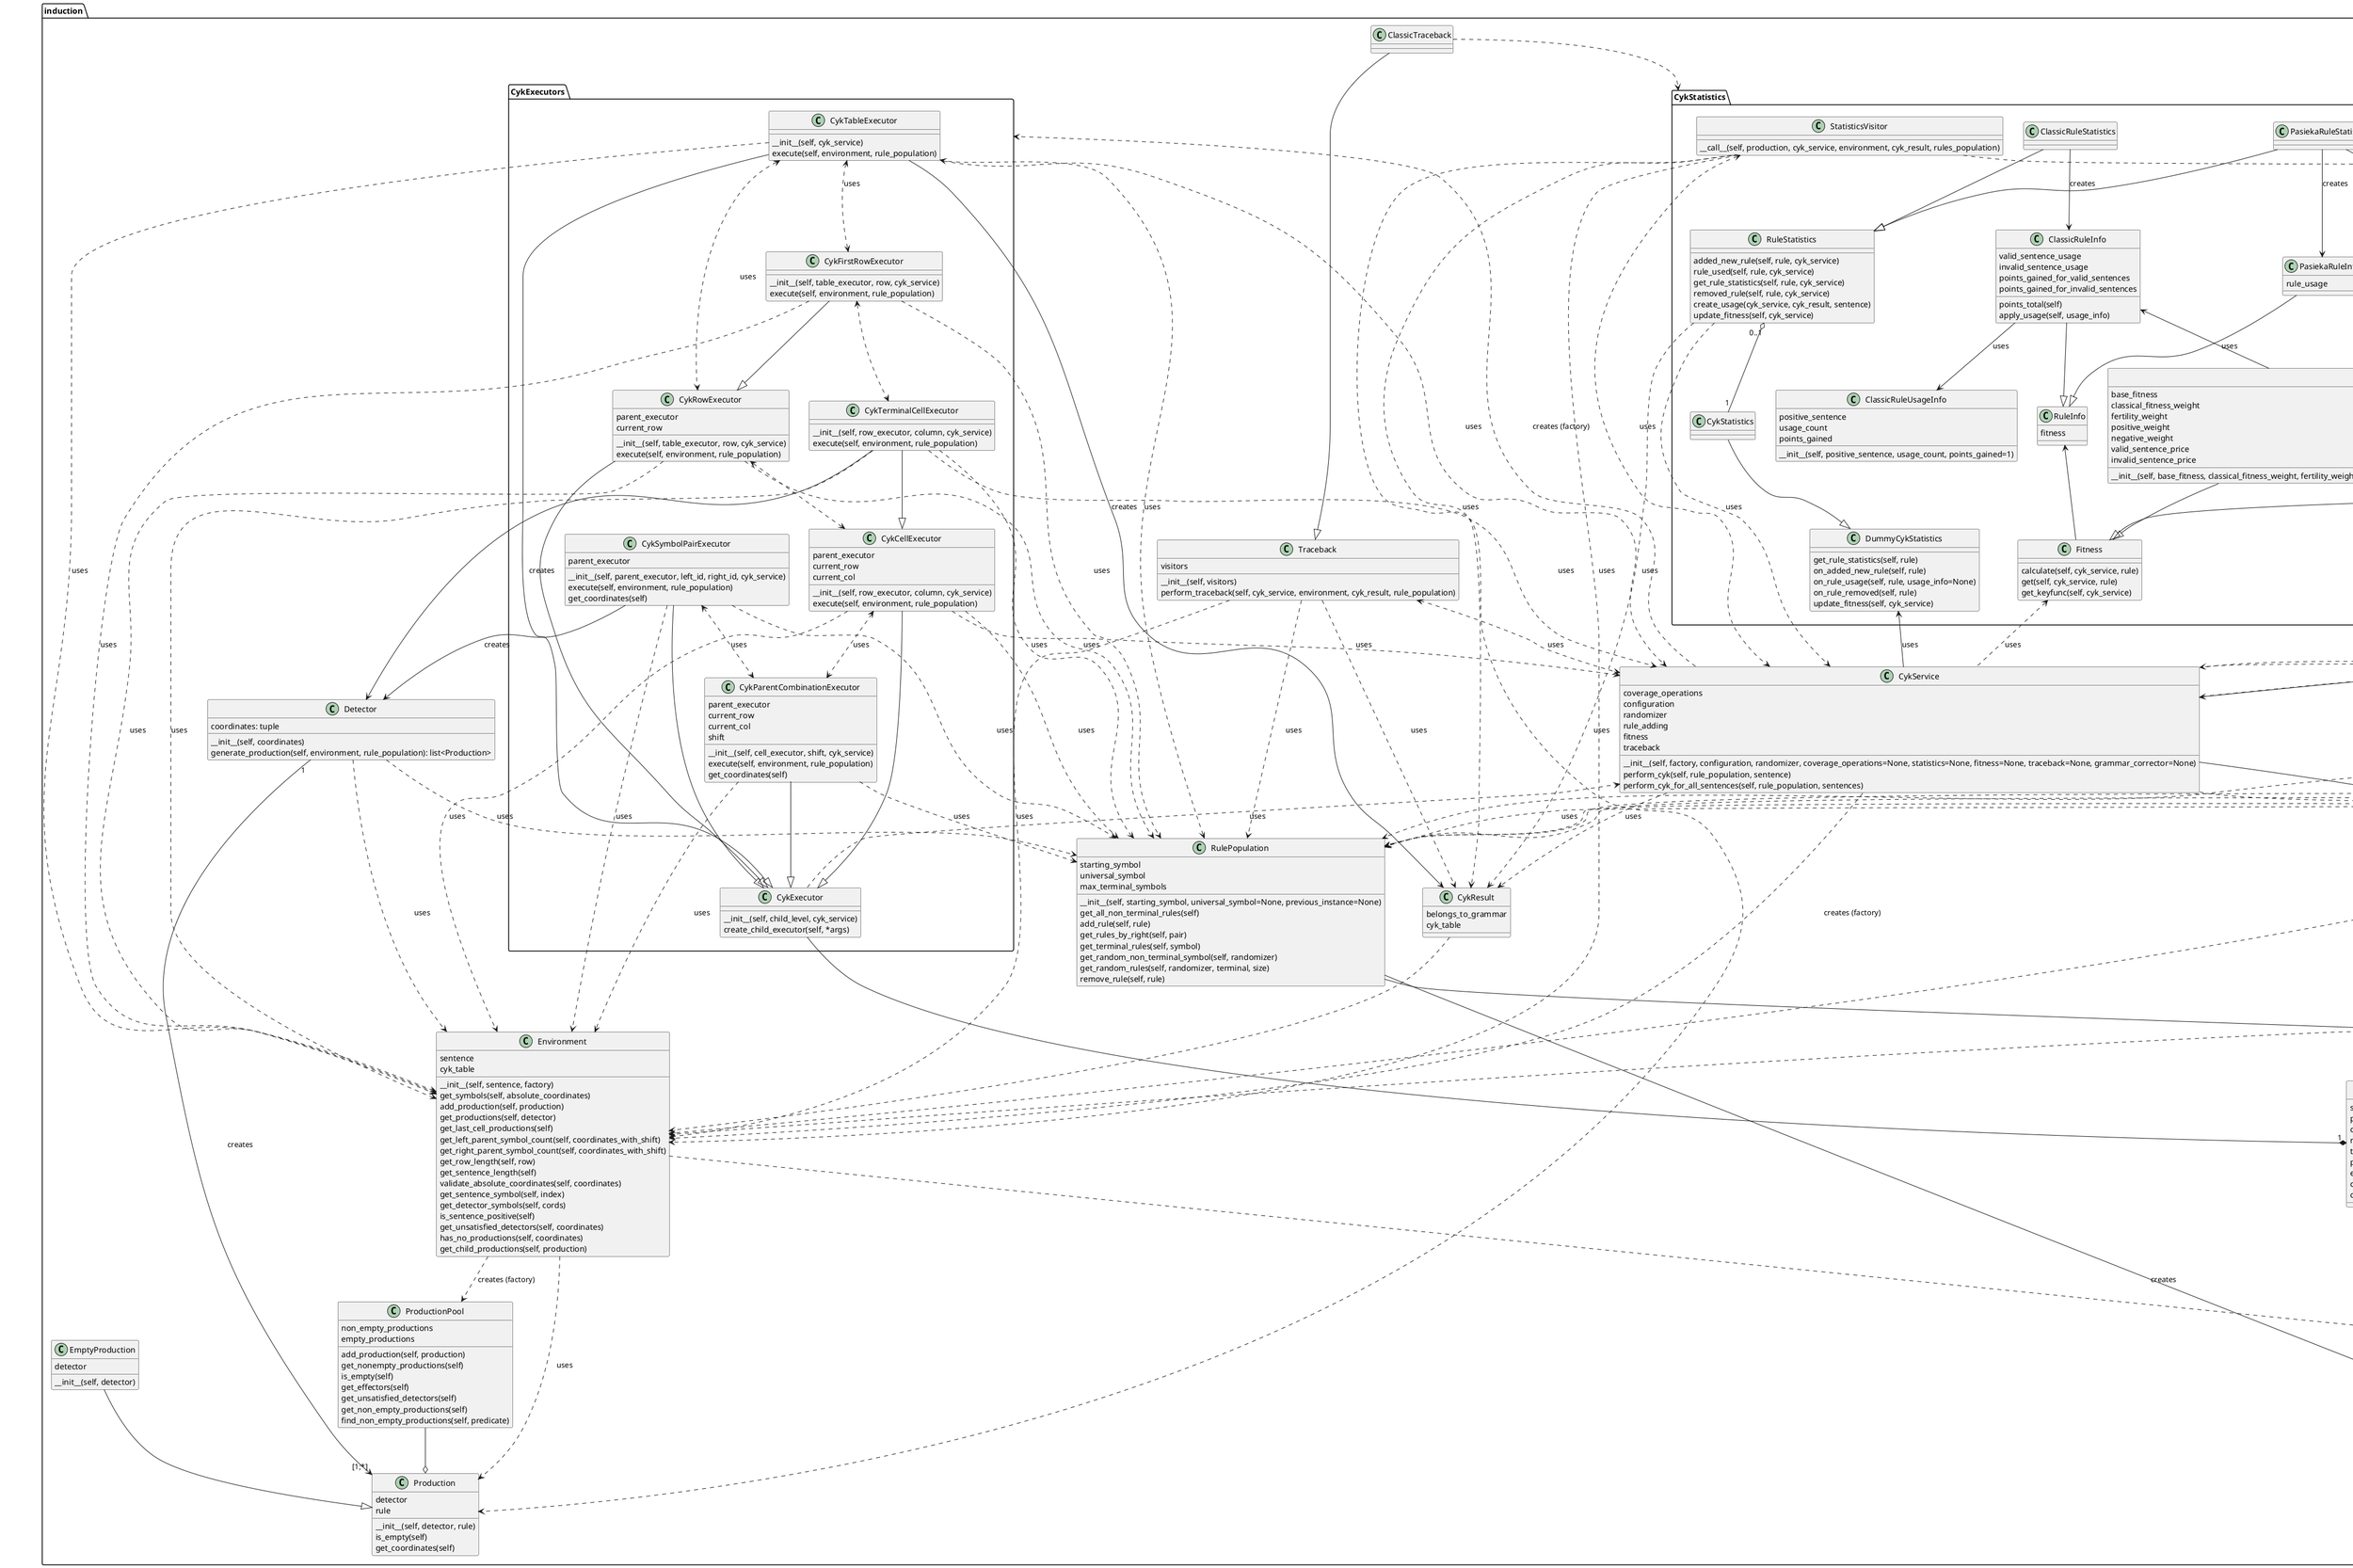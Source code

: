 @startuml
package induction {

    Detector ..> RulePopulation: uses
    Detector "1" --> "[1;*]" Production: creates
    Detector ..> Environment: uses
    Detector : __init__(self, coordinates)
    Detector : generate_production(self, environment, rule_population): list<Production>
    Detector : coordinates: tuple

    ProductionPool --o Production
    ProductionPool : non_empty_productions
    ProductionPool : empty_productions
    ProductionPool : add_production(self, production)
    ProductionPool : get_nonempty_productions(self)
    ProductionPool : is_empty(self)
    ProductionPool : get_effectors(self)
    ProductionPool : get_unsatisfied_detectors(self)
    ProductionPool : get_non_empty_productions(self)
    ProductionPool : find_non_empty_productions(self, predicate)

    Production : __init__(self, detector, rule)
    Production : detector
    Production : rule
    Production : is_empty(self)
    Production : get_coordinates(self)


    EmptyProduction --|> Production
    EmptyProduction : __init__(self, detector)
    EmptyProduction : detector


    enum CykTypeId {
        symbol_pair_executor
        parent_combination_executor
        cell_executor
        row_executor
        table_executor
        production_pool
        environment
        cyk_result
        cyk_terminal_cell_executor
    }

    class CykService
    CykService : __init__(self, factory, configuration, randomizer, coverage_operations=None, statistics=None, fitness=None, traceback=None, grammar_corrector=None)
    CykService : coverage_operations
    CykService : configuration
    CykService : randomizer
    CykService : rule_adding
    CykService : fitness
    CykService : perform_cyk(self, rule_population, sentence)
    CykService : perform_cyk_for_all_sentences(self, rule_population, sentences)
    CykService : traceback
    CykService ..> CykExecutors: creates (factory)
    CykService ..> Sentence: uses
    CykService ..> CykResult: uses
    CykService ..> Environment: creates (factory)
    CykService --* "1" CykTypeId

    package CykExecutors {
    '&begin_cyk_executors

        CykExecutor --* "1" CykTypeId
        CykExecutor ..> CykService: uses
        CykExecutor : __init__(self, child_level, cyk_service)
        CykExecutor : create_child_executor(self, *args)

        CykSymbolPairExecutor --|> CykExecutor
        CykSymbolPairExecutor --> Detector: creates
        CykSymbolPairExecutor ..> RulePopulation: uses
        CykSymbolPairExecutor ..> Environment: uses
        CykSymbolPairExecutor <..> CykParentCombinationExecutor: uses
        CykSymbolPairExecutor : __init__(self, parent_executor, left_id, right_id, cyk_service)
        CykSymbolPairExecutor : execute(self, environment, rule_population)
        CykSymbolPairExecutor : get_coordinates(self)
        CykSymbolPairExecutor : parent_executor

        CykParentCombinationExecutor --|> CykExecutor
        CykParentCombinationExecutor ..> RulePopulation: uses
        CykParentCombinationExecutor ..> Environment: uses
        CykParentCombinationExecutor : __init__(self, cell_executor, shift, cyk_service)
        CykParentCombinationExecutor : parent_executor
        CykParentCombinationExecutor : current_row
        CykParentCombinationExecutor : current_col
        CykParentCombinationExecutor : shift
        CykParentCombinationExecutor : execute(self, environment, rule_population)
        CykParentCombinationExecutor : get_coordinates(self)

        CykCellExecutor --|> CykExecutor
        CykCellExecutor ..> CykService: uses
        CykCellExecutor ..> RulePopulation: uses
        CykCellExecutor ..> Environment: uses
        CykCellExecutor <..> CykParentCombinationExecutor: uses
        CykCellExecutor : __init__(self, row_executor, column, cyk_service)
        CykCellExecutor : parent_executor
        CykCellExecutor : current_row
        CykCellExecutor : current_col
        CykCellExecutor : execute(self, environment, rule_population)

        CykRowExecutor --|> CykExecutor
        CykRowExecutor ..> RulePopulation: uses
        CykRowExecutor ..> Environment: uses
        CykRowExecutor <..> CykCellExecutor
        CykRowExecutor : __init__(self, table_executor, row, cyk_service)
        CykRowExecutor : parent_executor
        CykRowExecutor : current_row
        CykRowExecutor : execute(self, environment, rule_population)

        CykTableExecutor --|> CykExecutor
        CykTableExecutor <..> CykService: uses
        CykTableExecutor ..> RulePopulation: uses
        CykTableExecutor ..> Environment: uses
        CykTableExecutor <..> CykRowExecutor: uses
        CykTableExecutor : __init__(self, cyk_service)
        CykTableExecutor : execute(self, environment, rule_population)
        CykTableExecutor --> CykResult: creates
        CykTableExecutor <..> CykFirstRowExecutor: uses

        CykFirstRowExecutor --|> CykRowExecutor
        CykFirstRowExecutor ..> RulePopulation: uses
        CykFirstRowExecutor ..> Environment: uses
        CykFirstRowExecutor : __init__(self, table_executor, row, cyk_service)
        CykFirstRowExecutor : execute(self, environment, rule_population)
        CykFirstRowExecutor <..> CykTerminalCellExecutor

        CykTerminalCellExecutor --|> CykCellExecutor
        CykTerminalCellExecutor ..> CykService: uses
        CykTerminalCellExecutor ..> RulePopulation: uses
        CykTerminalCellExecutor ..> Environment: uses
        CykTerminalCellExecutor : __init__(self, row_executor, column, cyk_service)
        CykTerminalCellExecutor : execute(self, environment, rule_population)
        CykTerminalCellExecutor --> Detector: creates

    '&end_cyk_executors
    }

    class CykResult
    CykResult : belongs_to_grammar
    CykResult : cyk_table
    CykResult ..> Environment

    '&alt_cyk_executors CykExecutors ..> Environment: uses
    '&alt_cyk_executors CykExecutors ..> CykService: uses
    '&alt_cyk_executors CykExecutors ..> Production: uses
    '&alt_cyk_executors CykExecutors ..> RulePopulation: uses
    '&alt_cyk_executors CykExecutors --> CykResult: creates
    '&alt_cyk_executors CykExecutors --* "1" CykTypeId
    '&alt_cyk_executors CykExecutors --> Detector: creates

    Environment ..* "1" Sentence
    Environment : __init__(self, sentence, factory)
    Environment : sentence
    Environment : cyk_table
    Environment : get_symbols(self, absolute_coordinates)
    Environment : add_production(self, production)
    Environment : get_productions(self, detector)
    Environment : get_last_cell_productions(self)
    Environment : get_left_parent_symbol_count(self, coordinates_with_shift)
    Environment : get_right_parent_symbol_count(self, coordinates_with_shift)
    Environment : get_row_length(self, row)
    Environment : get_sentence_length(self)
    Environment : validate_absolute_coordinates(self, coordinates)
    Environment : get_sentence_symbol(self, index)
    Environment : get_detector_symbols(self, cords)
    Environment : is_sentence_positive(self)
    Environment : get_unsatisfied_detectors(self, coordinates)
    Environment : has_no_productions(self, coordinates)
    Environment : get_child_productions(self, production)

    Environment ..> ProductionPool: creates (factory)
    Environment ..> Production: uses

    SymbolTranslator --> Symbol: translates

    Sentence --o Symbol
    Sentence : __init__(self, symbols, is_positive_sentence=None)
    Sentence : is_positive_sentence
    Sentence : __len__(self)
    Sentence : get_symbol(self, index)

    class Symbol
    Symbol : __init__(self, symbol_id)

    class RulePopulation
    RulePopulation : __init__(self, starting_symbol, universal_symbol=None, previous_instance=None)
    RulePopulation : starting_symbol
    RulePopulation : universal_symbol
    RulePopulation : max_terminal_symbols
    RulePopulation : get_all_non_terminal_rules(self)
    RulePopulation : add_rule(self, rule)
    RulePopulation : get_rules_by_right(self, pair)
    RulePopulation : get_terminal_rules(self, symbol)
    RulePopulation : get_random_non_terminal_symbol(self, randomizer)
    RulePopulation : get_random_rules(self, randomizer, terminal, size)
    RulePopulation : remove_rule(self, rule)
    RulePopulation --o Rule
    RulePopulation --> Symbol: creates

    Rule : __init__(self, parent, left_child, right_child)
    Rule : parent
    Rule : left_child
    Rule : right_child
    Rule : is_terminal_rule(self)

    TerminalRule --|> Rule
    TerminalRule : __init__(self, parent, child)

    package CykStatistics {
        '&begin_cyk_statistics

        class Fitness
        Fitness : calculate(self, cyk_service, rule)
        Fitness : get(self, cyk_service, rule)
        Fitness : get_keyfunc(self, cyk_service)
        Fitness <.. CykService: uses

        class PasiekaFitness
        PasiekaFitness --|> Fitness

        class ClassicFitness
        ClassicFitness : __init__(self, base_fitness, classical_fitness_weight, fertility_weight, positive_weight, negative_weight, valid_sentence_price=1, invalid_sentence_price=1)
        ClassicFitness : base_fitness
        ClassicFitness : classical_fitness_weight
        ClassicFitness : fertility_weight
        ClassicFitness : positive_weight
        ClassicFitness : negative_weight
        ClassicFitness : valid_sentence_price
        ClassicFitness : invalid_sentence_price
        ClassicFitness --|> Fitness

        class DummyCykStatistics
        DummyCykStatistics : get_rule_statistics(self, rule)
        DummyCykStatistics : on_added_new_rule(self, rule)
        DummyCykStatistics : on_rule_usage(self, rule, usage_info=None)
        DummyCykStatistics : on_rule_removed(self, rule)
        DummyCykStatistics : update_fitness(self, cyk_service)
        DummyCykStatistics <-- CykService: uses

        class CykStatistics
        CykStatistics --|> DummyCykStatistics

        class RuleInfo
        RuleInfo : fitness
        RuleInfo <-- Fitness

        class RuleStatistics
        RuleStatistics : added_new_rule(self, rule, cyk_service)
        RuleStatistics : rule_used(self, rule, cyk_service)
        RuleStatistics : get_rule_statistics(self, rule, cyk_service)
        RuleStatistics : removed_rule(self, rule, cyk_service)
        RuleStatistics : create_usage(cyk_service, cyk_result, sentence)
        RuleStatistics : update_fitness(self, cyk_service)
        RuleStatistics "0..1" o-- "1" CykStatistics
        RuleStatistics ..> CykService: uses
        RuleStatistics ..> CykResult: uses


        class PasiekaRuleInfo
        PasiekaRuleInfo --|> RuleInfo
        PasiekaRuleInfo : rule_usage
        PasiekaRuleInfo <-- PasiekaFitness: uses

        class PasiekaLeftSideInfo
        PasiekaLeftSideInfo : left_side_usage
        PasiekaLeftSideInfo <-- PasiekaFitness: uses

        class PasiekaRuleStatistics
        PasiekaRuleStatistics --|> RuleStatistics
        PasiekaRuleStatistics --> PasiekaRuleInfo: creates
        PasiekaRuleStatistics --> PasiekaLeftSideInfo: creates

        class ClassicRuleUsageInfo
        ClassicRuleUsageInfo : __init__(self, positive_sentence, usage_count, points_gained=1)
        ClassicRuleUsageInfo : positive_sentence
        ClassicRuleUsageInfo : usage_count
        ClassicRuleUsageInfo : points_gained

        class ClassicRuleInfo
        ClassicRuleInfo --|> RuleInfo
        ClassicRuleInfo : valid_sentence_usage
        ClassicRuleInfo : invalid_sentence_usage
        ClassicRuleInfo : points_gained_for_valid_sentences
        ClassicRuleInfo : points_gained_for_invalid_sentences
        ClassicRuleInfo : points_total(self)
        ClassicRuleInfo : apply_usage(self, usage_info)
        ClassicRuleInfo <-- ClassicFitness: uses
        ClassicRuleInfo --> ClassicRuleUsageInfo: uses

        class ClassicRuleStatistics
        ClassicRuleStatistics --|> RuleStatistics
        ClassicRuleStatistics --> ClassicRuleInfo: creates

        class StatisticsVisitor
        StatisticsVisitor : __call__(self, production, cyk_service, environment, cyk_result, rules_population)
        StatisticsVisitor ..> Production: uses
        StatisticsVisitor <..> CykService: uses
        StatisticsVisitor ..> Environment: uses
        StatisticsVisitor ..> CykResult: uses
        StatisticsVisitor ..> RulePopulation: uses


        '&end_cyk_statistics
    }

    '&alt_cyk_statistics CykStatistics <-- CykService: uses
    '&alt_cyk_statistics CykStatistics ..> CykResult: uses



    enum CoverageType {
        unknown_terminal_symbol
        no_effector_found
        no_starting_symbol
    }

    package Coverage {
        '&begin_coverage

        enum AddingRuleStrategyHint {
            expand_population
            control_population_size
        }

        package RuleAdding {

            class AddingRuleStrategy
            AddingRuleStrategy : is_applicable(self, strategy_hint)
            AddingRuleStrategy : apply(self, cyk_service, rule, rule_population)
            AddingRuleStrategy ..> RulePopulation: uses
            AddingRuleStrategy ..> Rule: uses

            class SimpleAddingRuleStrategy
            SimpleAddingRuleStrategy --|> AddingRuleStrategy

            class AddingRuleWithCrowdingStrategy
            AddingRuleWithCrowdingStrategy : rule_affinity(left, right)
            AddingRuleWithCrowdingStrategy : replace_rule(old, new, rule_population, cyk_service)
            AddingRuleWithCrowdingStrategy --|> AddingRuleStrategy

            class AddingRuleSupervisor
            AddingRuleSupervisor : adding_rule_strategies
            AddingRuleSupervisor : add_rule(self, rule, rule_population, cyk_service, strategy_hint=expand_population)
            AddingRuleSupervisor ..* "1..*" AddingRuleStrategy
            AddingRuleSupervisor ..> AddingRuleStrategyHint: uses
            AddingRuleSupervisor "1" *.. CykService
        }

        package CoverageOperators {

            class CoverageOperator
            CoverageOperator : chance
            CoverageOperator : coverage_type
            CoverageOperator : adding_rule_strategy_type
            CoverageOperator : __init__(self, coverage_type, adding_rule_strategy_type=expand_population)
            CoverageOperator : cover(self, cyk_service, environment, rule_population, coordinates)
            CoverageOperator : cover_impl(self, cyk_service, environment, rule_population, coordinates)
            CoverageOperator : get_chance(self, cyk_service)
            CoverageOperator ..> Environment: uses
            CoverageOperator ..> RulePopulation: uses
            CoverageOperator --> CoverageType: uses
            CoverageOperator --> AddingRuleStrategyHint: uses
            CoverageOperator ..> AddingRuleSupervisor: uses

            class TerminalCoverageOperator
            TerminalCoverageOperator --|> CoverageOperator

            class UniversalCoverageOperator
            UniversalCoverageOperator --|> CoverageOperator

            class StartingCoverageOperator
            StartingCoverageOperator --|> CoverageOperator

            class AggressiveCoverageOperator
            AggressiveCoverageOperator --|> CoverageOperator

            class FullCoverageOperator
            FullCoverageOperator --|> CoverageOperator

            class CoverageOperations
            CoverageOperations : __init__(self)
            CoverageOperations : operators
            CoverageOperations : perform_coverage(self, cyk_service, coverage_type, environment, rule_population, coordinates)
            CoverageOperations "0" --* "*" CoverageOperator
            CoverageOperations ..> Environment: uses
            CoverageOperations ..> RulePopulation: uses
            CoverageOperations --> Rule: creates
            CoverageOperations ..> CykService: uses
            CoverageOperations "1" *.. CykService
        }

        '&end_coverage
    }

    '&alt_coverage Coverage ..> Environment: uses
    '&alt_coverage Coverage ..> RulePopulation: uses
    '&alt_coverage Coverage --> Rule: creates
    '&alt_coverage Coverage ..> CykService: uses
    '&alt_coverage Coverage "1" *.. CykService
    '&alt_coverage Coverage --> CoverageType: uses


    class Traceback
    Traceback : __init__(self, visitors)
    Traceback : visitors
    Traceback : perform_traceback(self, cyk_service, environment, cyk_result, rule_population)
    Traceback ..> Environment: uses
    Traceback ..> CykResult: uses
    Traceback ..> RulePopulation: uses
    Traceback <..> CykService: uses

    class ClassicTraceback
    ClassicTraceback --|> Traceback
    ClassicTraceback ..> CykStatistics

    class GrammarCorrector
    GrammarCorrector : correct_grammar(self, rule_population, cyk_service)
    GrammarCorrector : remove_non_productive(self, rule_population, cyk_service)
    GrammarCorrector : remove_not_reachable(self, rule_population, cyk_service)
    GrammarCorrector ..> RulePopulation: uses
    GrammarCorrector <--> CykService: uses

}

package datalayer {
    SymbolTranslator --() ExternalSymbol: translates
}

@enduml
